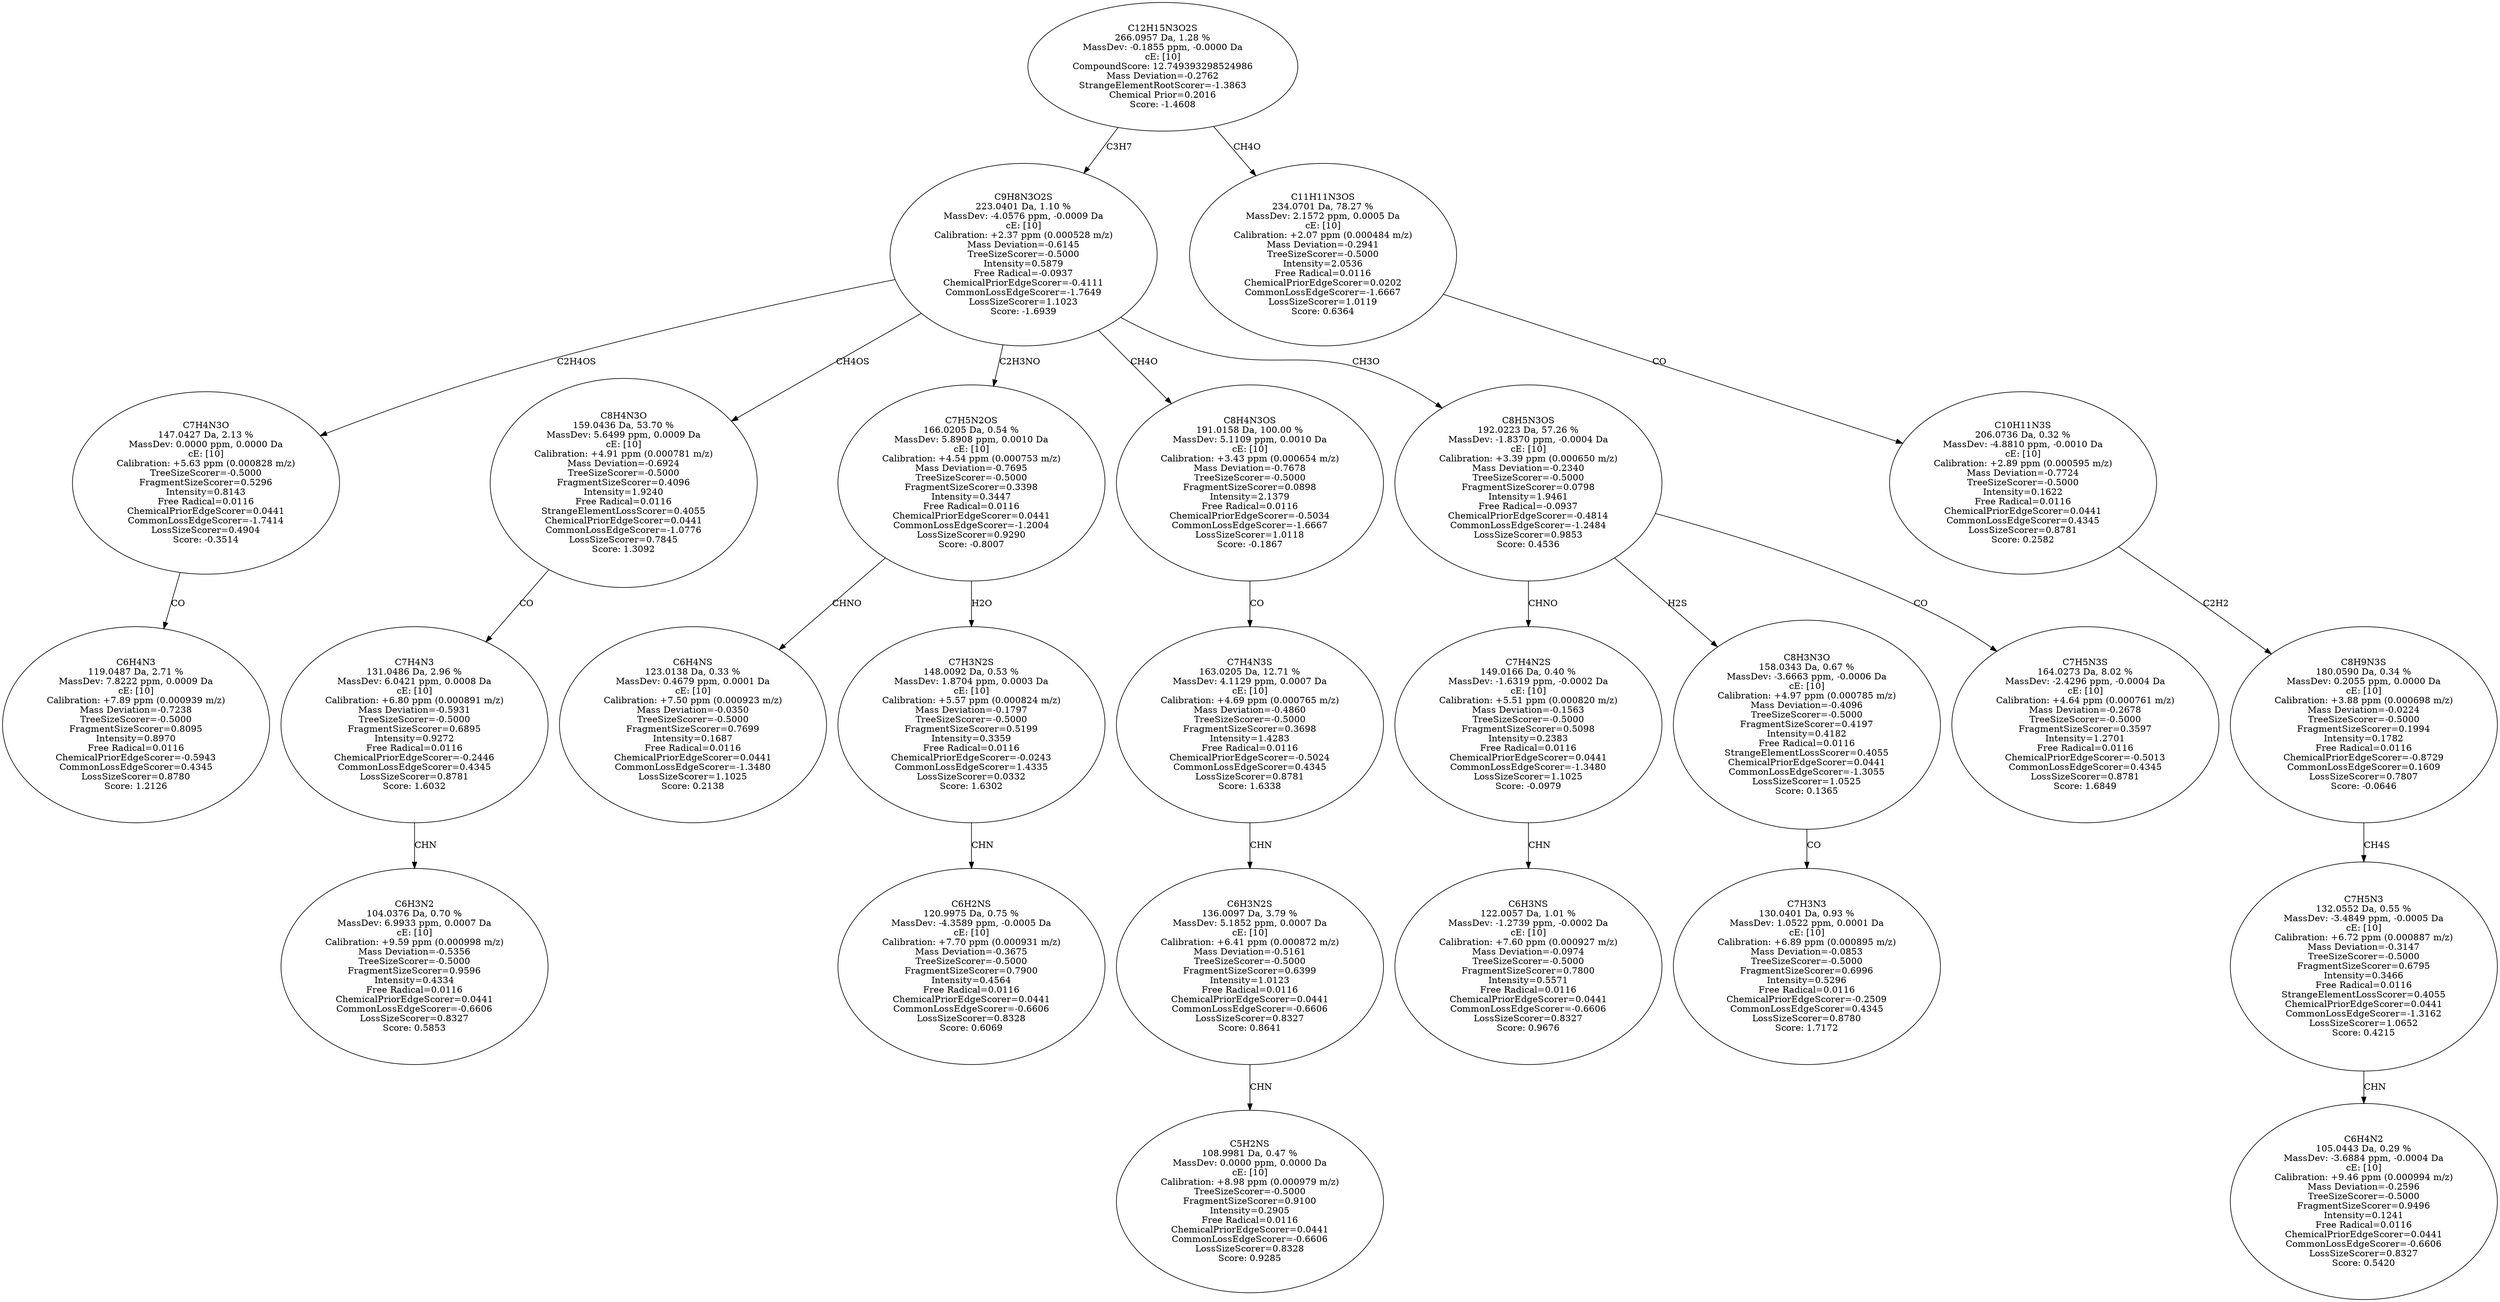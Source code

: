 strict digraph {
v1 [label="C6H4N3\n119.0487 Da, 2.71 %\nMassDev: 7.8222 ppm, 0.0009 Da\ncE: [10]\nCalibration: +7.89 ppm (0.000939 m/z)\nMass Deviation=-0.7238\nTreeSizeScorer=-0.5000\nFragmentSizeScorer=0.8095\nIntensity=0.8970\nFree Radical=0.0116\nChemicalPriorEdgeScorer=-0.5943\nCommonLossEdgeScorer=0.4345\nLossSizeScorer=0.8780\nScore: 1.2126"];
v2 [label="C7H4N3O\n147.0427 Da, 2.13 %\nMassDev: 0.0000 ppm, 0.0000 Da\ncE: [10]\nCalibration: +5.63 ppm (0.000828 m/z)\nTreeSizeScorer=-0.5000\nFragmentSizeScorer=0.5296\nIntensity=0.8143\nFree Radical=0.0116\nChemicalPriorEdgeScorer=0.0441\nCommonLossEdgeScorer=-1.7414\nLossSizeScorer=0.4904\nScore: -0.3514"];
v3 [label="C6H3N2\n104.0376 Da, 0.70 %\nMassDev: 6.9933 ppm, 0.0007 Da\ncE: [10]\nCalibration: +9.59 ppm (0.000998 m/z)\nMass Deviation=-0.5356\nTreeSizeScorer=-0.5000\nFragmentSizeScorer=0.9596\nIntensity=0.4334\nFree Radical=0.0116\nChemicalPriorEdgeScorer=0.0441\nCommonLossEdgeScorer=-0.6606\nLossSizeScorer=0.8327\nScore: 0.5853"];
v4 [label="C7H4N3\n131.0486 Da, 2.96 %\nMassDev: 6.0421 ppm, 0.0008 Da\ncE: [10]\nCalibration: +6.80 ppm (0.000891 m/z)\nMass Deviation=-0.5931\nTreeSizeScorer=-0.5000\nFragmentSizeScorer=0.6895\nIntensity=0.9272\nFree Radical=0.0116\nChemicalPriorEdgeScorer=-0.2446\nCommonLossEdgeScorer=0.4345\nLossSizeScorer=0.8781\nScore: 1.6032"];
v5 [label="C8H4N3O\n159.0436 Da, 53.70 %\nMassDev: 5.6499 ppm, 0.0009 Da\ncE: [10]\nCalibration: +4.91 ppm (0.000781 m/z)\nMass Deviation=-0.6924\nTreeSizeScorer=-0.5000\nFragmentSizeScorer=0.4096\nIntensity=1.9240\nFree Radical=0.0116\nStrangeElementLossScorer=0.4055\nChemicalPriorEdgeScorer=0.0441\nCommonLossEdgeScorer=-1.0776\nLossSizeScorer=0.7845\nScore: 1.3092"];
v6 [label="C6H4NS\n123.0138 Da, 0.33 %\nMassDev: 0.4679 ppm, 0.0001 Da\ncE: [10]\nCalibration: +7.50 ppm (0.000923 m/z)\nMass Deviation=-0.0350\nTreeSizeScorer=-0.5000\nFragmentSizeScorer=0.7699\nIntensity=0.1687\nFree Radical=0.0116\nChemicalPriorEdgeScorer=0.0441\nCommonLossEdgeScorer=-1.3480\nLossSizeScorer=1.1025\nScore: 0.2138"];
v7 [label="C6H2NS\n120.9975 Da, 0.75 %\nMassDev: -4.3589 ppm, -0.0005 Da\ncE: [10]\nCalibration: +7.70 ppm (0.000931 m/z)\nMass Deviation=-0.3675\nTreeSizeScorer=-0.5000\nFragmentSizeScorer=0.7900\nIntensity=0.4564\nFree Radical=0.0116\nChemicalPriorEdgeScorer=0.0441\nCommonLossEdgeScorer=-0.6606\nLossSizeScorer=0.8328\nScore: 0.6069"];
v8 [label="C7H3N2S\n148.0092 Da, 0.53 %\nMassDev: 1.8704 ppm, 0.0003 Da\ncE: [10]\nCalibration: +5.57 ppm (0.000824 m/z)\nMass Deviation=-0.1797\nTreeSizeScorer=-0.5000\nFragmentSizeScorer=0.5199\nIntensity=0.3359\nFree Radical=0.0116\nChemicalPriorEdgeScorer=-0.0243\nCommonLossEdgeScorer=1.4335\nLossSizeScorer=0.0332\nScore: 1.6302"];
v9 [label="C7H5N2OS\n166.0205 Da, 0.54 %\nMassDev: 5.8908 ppm, 0.0010 Da\ncE: [10]\nCalibration: +4.54 ppm (0.000753 m/z)\nMass Deviation=-0.7695\nTreeSizeScorer=-0.5000\nFragmentSizeScorer=0.3398\nIntensity=0.3447\nFree Radical=0.0116\nChemicalPriorEdgeScorer=0.0441\nCommonLossEdgeScorer=-1.2004\nLossSizeScorer=0.9290\nScore: -0.8007"];
v10 [label="C5H2NS\n108.9981 Da, 0.47 %\nMassDev: 0.0000 ppm, 0.0000 Da\ncE: [10]\nCalibration: +8.98 ppm (0.000979 m/z)\nTreeSizeScorer=-0.5000\nFragmentSizeScorer=0.9100\nIntensity=0.2905\nFree Radical=0.0116\nChemicalPriorEdgeScorer=0.0441\nCommonLossEdgeScorer=-0.6606\nLossSizeScorer=0.8328\nScore: 0.9285"];
v11 [label="C6H3N2S\n136.0097 Da, 3.79 %\nMassDev: 5.1852 ppm, 0.0007 Da\ncE: [10]\nCalibration: +6.41 ppm (0.000872 m/z)\nMass Deviation=-0.5161\nTreeSizeScorer=-0.5000\nFragmentSizeScorer=0.6399\nIntensity=1.0123\nFree Radical=0.0116\nChemicalPriorEdgeScorer=0.0441\nCommonLossEdgeScorer=-0.6606\nLossSizeScorer=0.8327\nScore: 0.8641"];
v12 [label="C7H4N3S\n163.0205 Da, 12.71 %\nMassDev: 4.1129 ppm, 0.0007 Da\ncE: [10]\nCalibration: +4.69 ppm (0.000765 m/z)\nMass Deviation=-0.4860\nTreeSizeScorer=-0.5000\nFragmentSizeScorer=0.3698\nIntensity=1.4283\nFree Radical=0.0116\nChemicalPriorEdgeScorer=-0.5024\nCommonLossEdgeScorer=0.4345\nLossSizeScorer=0.8781\nScore: 1.6338"];
v13 [label="C8H4N3OS\n191.0158 Da, 100.00 %\nMassDev: 5.1109 ppm, 0.0010 Da\ncE: [10]\nCalibration: +3.43 ppm (0.000654 m/z)\nMass Deviation=-0.7678\nTreeSizeScorer=-0.5000\nFragmentSizeScorer=0.0898\nIntensity=2.1379\nFree Radical=0.0116\nChemicalPriorEdgeScorer=-0.5034\nCommonLossEdgeScorer=-1.6667\nLossSizeScorer=1.0118\nScore: -0.1867"];
v14 [label="C6H3NS\n122.0057 Da, 1.01 %\nMassDev: -1.2739 ppm, -0.0002 Da\ncE: [10]\nCalibration: +7.60 ppm (0.000927 m/z)\nMass Deviation=-0.0974\nTreeSizeScorer=-0.5000\nFragmentSizeScorer=0.7800\nIntensity=0.5571\nFree Radical=0.0116\nChemicalPriorEdgeScorer=0.0441\nCommonLossEdgeScorer=-0.6606\nLossSizeScorer=0.8327\nScore: 0.9676"];
v15 [label="C7H4N2S\n149.0166 Da, 0.40 %\nMassDev: -1.6319 ppm, -0.0002 Da\ncE: [10]\nCalibration: +5.51 ppm (0.000820 m/z)\nMass Deviation=-0.1563\nTreeSizeScorer=-0.5000\nFragmentSizeScorer=0.5098\nIntensity=0.2383\nFree Radical=0.0116\nChemicalPriorEdgeScorer=0.0441\nCommonLossEdgeScorer=-1.3480\nLossSizeScorer=1.1025\nScore: -0.0979"];
v16 [label="C7H3N3\n130.0401 Da, 0.93 %\nMassDev: 1.0522 ppm, 0.0001 Da\ncE: [10]\nCalibration: +6.89 ppm (0.000895 m/z)\nMass Deviation=-0.0853\nTreeSizeScorer=-0.5000\nFragmentSizeScorer=0.6996\nIntensity=0.5296\nFree Radical=0.0116\nChemicalPriorEdgeScorer=-0.2509\nCommonLossEdgeScorer=0.4345\nLossSizeScorer=0.8780\nScore: 1.7172"];
v17 [label="C8H3N3O\n158.0343 Da, 0.67 %\nMassDev: -3.6663 ppm, -0.0006 Da\ncE: [10]\nCalibration: +4.97 ppm (0.000785 m/z)\nMass Deviation=-0.4096\nTreeSizeScorer=-0.5000\nFragmentSizeScorer=0.4197\nIntensity=0.4182\nFree Radical=0.0116\nStrangeElementLossScorer=0.4055\nChemicalPriorEdgeScorer=0.0441\nCommonLossEdgeScorer=-1.3055\nLossSizeScorer=1.0525\nScore: 0.1365"];
v18 [label="C7H5N3S\n164.0273 Da, 8.02 %\nMassDev: -2.4296 ppm, -0.0004 Da\ncE: [10]\nCalibration: +4.64 ppm (0.000761 m/z)\nMass Deviation=-0.2678\nTreeSizeScorer=-0.5000\nFragmentSizeScorer=0.3597\nIntensity=1.2701\nFree Radical=0.0116\nChemicalPriorEdgeScorer=-0.5013\nCommonLossEdgeScorer=0.4345\nLossSizeScorer=0.8781\nScore: 1.6849"];
v19 [label="C8H5N3OS\n192.0223 Da, 57.26 %\nMassDev: -1.8370 ppm, -0.0004 Da\ncE: [10]\nCalibration: +3.39 ppm (0.000650 m/z)\nMass Deviation=-0.2340\nTreeSizeScorer=-0.5000\nFragmentSizeScorer=0.0798\nIntensity=1.9461\nFree Radical=-0.0937\nChemicalPriorEdgeScorer=-0.4814\nCommonLossEdgeScorer=-1.2484\nLossSizeScorer=0.9853\nScore: 0.4536"];
v20 [label="C9H8N3O2S\n223.0401 Da, 1.10 %\nMassDev: -4.0576 ppm, -0.0009 Da\ncE: [10]\nCalibration: +2.37 ppm (0.000528 m/z)\nMass Deviation=-0.6145\nTreeSizeScorer=-0.5000\nIntensity=0.5879\nFree Radical=-0.0937\nChemicalPriorEdgeScorer=-0.4111\nCommonLossEdgeScorer=-1.7649\nLossSizeScorer=1.1023\nScore: -1.6939"];
v21 [label="C6H4N2\n105.0443 Da, 0.29 %\nMassDev: -3.6884 ppm, -0.0004 Da\ncE: [10]\nCalibration: +9.46 ppm (0.000994 m/z)\nMass Deviation=-0.2596\nTreeSizeScorer=-0.5000\nFragmentSizeScorer=0.9496\nIntensity=0.1241\nFree Radical=0.0116\nChemicalPriorEdgeScorer=0.0441\nCommonLossEdgeScorer=-0.6606\nLossSizeScorer=0.8327\nScore: 0.5420"];
v22 [label="C7H5N3\n132.0552 Da, 0.55 %\nMassDev: -3.4849 ppm, -0.0005 Da\ncE: [10]\nCalibration: +6.72 ppm (0.000887 m/z)\nMass Deviation=-0.3147\nTreeSizeScorer=-0.5000\nFragmentSizeScorer=0.6795\nIntensity=0.3466\nFree Radical=0.0116\nStrangeElementLossScorer=0.4055\nChemicalPriorEdgeScorer=0.0441\nCommonLossEdgeScorer=-1.3162\nLossSizeScorer=1.0652\nScore: 0.4215"];
v23 [label="C8H9N3S\n180.0590 Da, 0.34 %\nMassDev: 0.2055 ppm, 0.0000 Da\ncE: [10]\nCalibration: +3.88 ppm (0.000698 m/z)\nMass Deviation=-0.0224\nTreeSizeScorer=-0.5000\nFragmentSizeScorer=0.1994\nIntensity=0.1782\nFree Radical=0.0116\nChemicalPriorEdgeScorer=-0.8729\nCommonLossEdgeScorer=0.1609\nLossSizeScorer=0.7807\nScore: -0.0646"];
v24 [label="C10H11N3S\n206.0736 Da, 0.32 %\nMassDev: -4.8810 ppm, -0.0010 Da\ncE: [10]\nCalibration: +2.89 ppm (0.000595 m/z)\nMass Deviation=-0.7724\nTreeSizeScorer=-0.5000\nIntensity=0.1622\nFree Radical=0.0116\nChemicalPriorEdgeScorer=0.0441\nCommonLossEdgeScorer=0.4345\nLossSizeScorer=0.8781\nScore: 0.2582"];
v25 [label="C11H11N3OS\n234.0701 Da, 78.27 %\nMassDev: 2.1572 ppm, 0.0005 Da\ncE: [10]\nCalibration: +2.07 ppm (0.000484 m/z)\nMass Deviation=-0.2941\nTreeSizeScorer=-0.5000\nIntensity=2.0536\nFree Radical=0.0116\nChemicalPriorEdgeScorer=0.0202\nCommonLossEdgeScorer=-1.6667\nLossSizeScorer=1.0119\nScore: 0.6364"];
v26 [label="C12H15N3O2S\n266.0957 Da, 1.28 %\nMassDev: -0.1855 ppm, -0.0000 Da\ncE: [10]\nCompoundScore: 12.749393298524986\nMass Deviation=-0.2762\nStrangeElementRootScorer=-1.3863\nChemical Prior=0.2016\nScore: -1.4608"];
v2 -> v1 [label="CO"];
v20 -> v2 [label="C2H4OS"];
v4 -> v3 [label="CHN"];
v5 -> v4 [label="CO"];
v20 -> v5 [label="CH4OS"];
v9 -> v6 [label="CHNO"];
v8 -> v7 [label="CHN"];
v9 -> v8 [label="H2O"];
v20 -> v9 [label="C2H3NO"];
v11 -> v10 [label="CHN"];
v12 -> v11 [label="CHN"];
v13 -> v12 [label="CO"];
v20 -> v13 [label="CH4O"];
v15 -> v14 [label="CHN"];
v19 -> v15 [label="CHNO"];
v17 -> v16 [label="CO"];
v19 -> v17 [label="H2S"];
v19 -> v18 [label="CO"];
v20 -> v19 [label="CH3O"];
v26 -> v20 [label="C3H7"];
v22 -> v21 [label="CHN"];
v23 -> v22 [label="CH4S"];
v24 -> v23 [label="C2H2"];
v25 -> v24 [label="CO"];
v26 -> v25 [label="CH4O"];
}